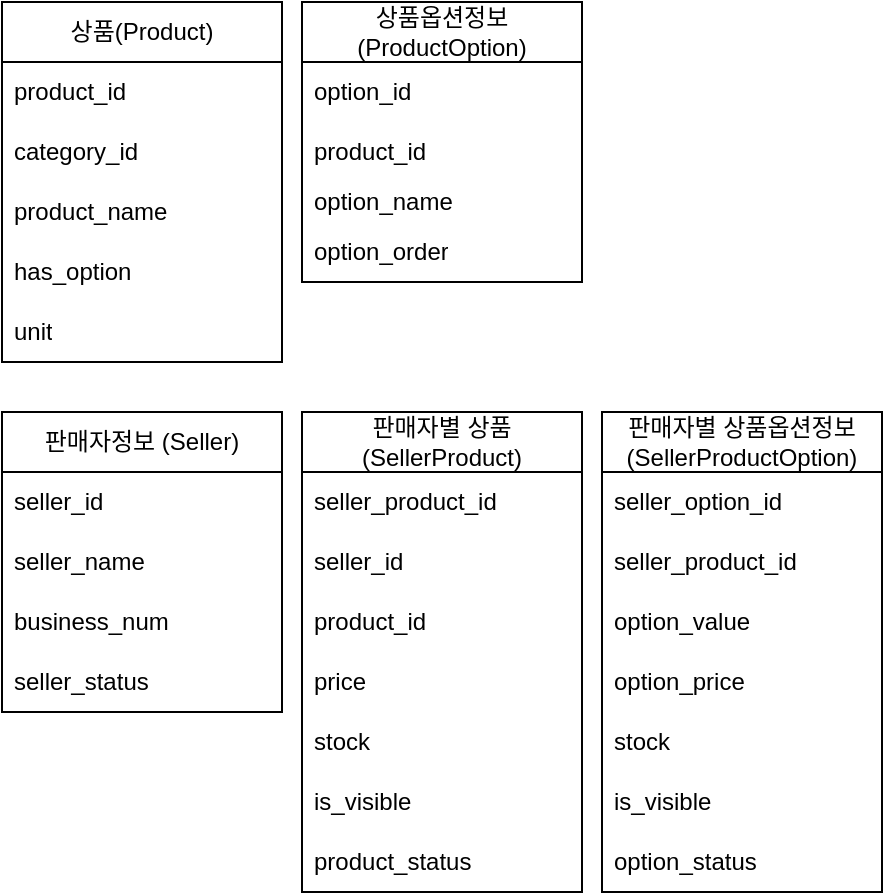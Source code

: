 <mxfile version="27.1.6">
  <diagram name="페이지-1" id="3QqJMFzeVuy2YJSXR4mk">
    <mxGraphModel dx="586" dy="1640" grid="1" gridSize="10" guides="1" tooltips="1" connect="1" arrows="1" fold="1" page="1" pageScale="1" pageWidth="827" pageHeight="1169" math="0" shadow="0">
      <root>
        <mxCell id="0" />
        <mxCell id="1" parent="0" />
        <mxCell id="OqtaBkinUxj2dNQTTDuu-4" value="상품(Product)" style="swimlane;fontStyle=0;childLayout=stackLayout;horizontal=1;startSize=30;horizontalStack=0;resizeParent=1;resizeParentMax=0;resizeLast=0;collapsible=1;marginBottom=0;whiteSpace=wrap;html=1;" vertex="1" parent="1">
          <mxGeometry x="150" y="100" width="140" height="180" as="geometry" />
        </mxCell>
        <mxCell id="OqtaBkinUxj2dNQTTDuu-5" value="product_id" style="text;strokeColor=none;fillColor=none;align=left;verticalAlign=middle;spacingLeft=4;spacingRight=4;overflow=hidden;points=[[0,0.5],[1,0.5]];portConstraint=eastwest;rotatable=0;whiteSpace=wrap;html=1;" vertex="1" parent="OqtaBkinUxj2dNQTTDuu-4">
          <mxGeometry y="30" width="140" height="30" as="geometry" />
        </mxCell>
        <mxCell id="OqtaBkinUxj2dNQTTDuu-7" value="category_id" style="text;strokeColor=none;fillColor=none;align=left;verticalAlign=middle;spacingLeft=4;spacingRight=4;overflow=hidden;points=[[0,0.5],[1,0.5]];portConstraint=eastwest;rotatable=0;whiteSpace=wrap;html=1;" vertex="1" parent="OqtaBkinUxj2dNQTTDuu-4">
          <mxGeometry y="60" width="140" height="30" as="geometry" />
        </mxCell>
        <mxCell id="OqtaBkinUxj2dNQTTDuu-6" value="product_name" style="text;strokeColor=none;fillColor=none;align=left;verticalAlign=middle;spacingLeft=4;spacingRight=4;overflow=hidden;points=[[0,0.5],[1,0.5]];portConstraint=eastwest;rotatable=0;whiteSpace=wrap;html=1;" vertex="1" parent="OqtaBkinUxj2dNQTTDuu-4">
          <mxGeometry y="90" width="140" height="30" as="geometry" />
        </mxCell>
        <mxCell id="OqtaBkinUxj2dNQTTDuu-30" value="has_option" style="text;strokeColor=none;fillColor=none;align=left;verticalAlign=middle;spacingLeft=4;spacingRight=4;overflow=hidden;points=[[0,0.5],[1,0.5]];portConstraint=eastwest;rotatable=0;whiteSpace=wrap;html=1;" vertex="1" parent="OqtaBkinUxj2dNQTTDuu-4">
          <mxGeometry y="120" width="140" height="30" as="geometry" />
        </mxCell>
        <mxCell id="OqtaBkinUxj2dNQTTDuu-29" value="unit" style="text;strokeColor=none;fillColor=none;align=left;verticalAlign=middle;spacingLeft=4;spacingRight=4;overflow=hidden;points=[[0,0.5],[1,0.5]];portConstraint=eastwest;rotatable=0;whiteSpace=wrap;html=1;" vertex="1" parent="OqtaBkinUxj2dNQTTDuu-4">
          <mxGeometry y="150" width="140" height="30" as="geometry" />
        </mxCell>
        <mxCell id="OqtaBkinUxj2dNQTTDuu-8" value="상품옵션정보(ProductOption)" style="swimlane;fontStyle=0;childLayout=stackLayout;horizontal=1;startSize=30;horizontalStack=0;resizeParent=1;resizeParentMax=0;resizeLast=0;collapsible=1;marginBottom=0;whiteSpace=wrap;html=1;" vertex="1" parent="1">
          <mxGeometry x="300" y="100" width="140" height="140" as="geometry" />
        </mxCell>
        <mxCell id="OqtaBkinUxj2dNQTTDuu-9" value="option_id" style="text;strokeColor=none;fillColor=none;align=left;verticalAlign=middle;spacingLeft=4;spacingRight=4;overflow=hidden;points=[[0,0.5],[1,0.5]];portConstraint=eastwest;rotatable=0;whiteSpace=wrap;html=1;" vertex="1" parent="OqtaBkinUxj2dNQTTDuu-8">
          <mxGeometry y="30" width="140" height="30" as="geometry" />
        </mxCell>
        <mxCell id="OqtaBkinUxj2dNQTTDuu-10" value="product_id" style="text;strokeColor=none;fillColor=none;align=left;verticalAlign=middle;spacingLeft=4;spacingRight=4;overflow=hidden;points=[[0,0.5],[1,0.5]];portConstraint=eastwest;rotatable=0;whiteSpace=wrap;html=1;" vertex="1" parent="OqtaBkinUxj2dNQTTDuu-8">
          <mxGeometry y="60" width="140" height="30" as="geometry" />
        </mxCell>
        <mxCell id="OqtaBkinUxj2dNQTTDuu-31" value="option_name" style="text;strokeColor=none;fillColor=none;align=left;verticalAlign=middle;spacingLeft=4;spacingRight=4;overflow=hidden;points=[[0,0.5],[1,0.5]];portConstraint=eastwest;rotatable=0;whiteSpace=wrap;html=1;" vertex="1" parent="OqtaBkinUxj2dNQTTDuu-8">
          <mxGeometry y="90" width="140" height="20" as="geometry" />
        </mxCell>
        <mxCell id="OqtaBkinUxj2dNQTTDuu-11" value="option_order" style="text;strokeColor=none;fillColor=none;align=left;verticalAlign=middle;spacingLeft=4;spacingRight=4;overflow=hidden;points=[[0,0.5],[1,0.5]];portConstraint=eastwest;rotatable=0;whiteSpace=wrap;html=1;" vertex="1" parent="OqtaBkinUxj2dNQTTDuu-8">
          <mxGeometry y="110" width="140" height="30" as="geometry" />
        </mxCell>
        <mxCell id="OqtaBkinUxj2dNQTTDuu-12" value="판매자별 상품(SellerProduct)" style="swimlane;fontStyle=0;childLayout=stackLayout;horizontal=1;startSize=30;horizontalStack=0;resizeParent=1;resizeParentMax=0;resizeLast=0;collapsible=1;marginBottom=0;whiteSpace=wrap;html=1;" vertex="1" parent="1">
          <mxGeometry x="300" y="305" width="140" height="240" as="geometry" />
        </mxCell>
        <mxCell id="OqtaBkinUxj2dNQTTDuu-13" value="seller_product_id" style="text;strokeColor=none;fillColor=none;align=left;verticalAlign=middle;spacingLeft=4;spacingRight=4;overflow=hidden;points=[[0,0.5],[1,0.5]];portConstraint=eastwest;rotatable=0;whiteSpace=wrap;html=1;" vertex="1" parent="OqtaBkinUxj2dNQTTDuu-12">
          <mxGeometry y="30" width="140" height="30" as="geometry" />
        </mxCell>
        <mxCell id="OqtaBkinUxj2dNQTTDuu-24" value="seller_id" style="text;strokeColor=none;fillColor=none;align=left;verticalAlign=middle;spacingLeft=4;spacingRight=4;overflow=hidden;points=[[0,0.5],[1,0.5]];portConstraint=eastwest;rotatable=0;whiteSpace=wrap;html=1;" vertex="1" parent="OqtaBkinUxj2dNQTTDuu-12">
          <mxGeometry y="60" width="140" height="30" as="geometry" />
        </mxCell>
        <mxCell id="OqtaBkinUxj2dNQTTDuu-14" value="product_id" style="text;strokeColor=none;fillColor=none;align=left;verticalAlign=middle;spacingLeft=4;spacingRight=4;overflow=hidden;points=[[0,0.5],[1,0.5]];portConstraint=eastwest;rotatable=0;whiteSpace=wrap;html=1;" vertex="1" parent="OqtaBkinUxj2dNQTTDuu-12">
          <mxGeometry y="90" width="140" height="30" as="geometry" />
        </mxCell>
        <mxCell id="OqtaBkinUxj2dNQTTDuu-15" value="price" style="text;strokeColor=none;fillColor=none;align=left;verticalAlign=middle;spacingLeft=4;spacingRight=4;overflow=hidden;points=[[0,0.5],[1,0.5]];portConstraint=eastwest;rotatable=0;whiteSpace=wrap;html=1;" vertex="1" parent="OqtaBkinUxj2dNQTTDuu-12">
          <mxGeometry y="120" width="140" height="30" as="geometry" />
        </mxCell>
        <mxCell id="OqtaBkinUxj2dNQTTDuu-33" value="stock" style="text;strokeColor=none;fillColor=none;align=left;verticalAlign=middle;spacingLeft=4;spacingRight=4;overflow=hidden;points=[[0,0.5],[1,0.5]];portConstraint=eastwest;rotatable=0;whiteSpace=wrap;html=1;" vertex="1" parent="OqtaBkinUxj2dNQTTDuu-12">
          <mxGeometry y="150" width="140" height="30" as="geometry" />
        </mxCell>
        <mxCell id="OqtaBkinUxj2dNQTTDuu-34" value="is_visible" style="text;strokeColor=none;fillColor=none;align=left;verticalAlign=middle;spacingLeft=4;spacingRight=4;overflow=hidden;points=[[0,0.5],[1,0.5]];portConstraint=eastwest;rotatable=0;whiteSpace=wrap;html=1;" vertex="1" parent="OqtaBkinUxj2dNQTTDuu-12">
          <mxGeometry y="180" width="140" height="30" as="geometry" />
        </mxCell>
        <mxCell id="OqtaBkinUxj2dNQTTDuu-35" value="product_&lt;span style=&quot;background-color: transparent; color: light-dark(rgb(0, 0, 0), rgb(255, 255, 255));&quot;&gt;status&lt;/span&gt;" style="text;strokeColor=none;fillColor=none;align=left;verticalAlign=middle;spacingLeft=4;spacingRight=4;overflow=hidden;points=[[0,0.5],[1,0.5]];portConstraint=eastwest;rotatable=0;whiteSpace=wrap;html=1;" vertex="1" parent="OqtaBkinUxj2dNQTTDuu-12">
          <mxGeometry y="210" width="140" height="30" as="geometry" />
        </mxCell>
        <mxCell id="OqtaBkinUxj2dNQTTDuu-16" value="판매자별 상품옵션정보(SellerProductOption)" style="swimlane;fontStyle=0;childLayout=stackLayout;horizontal=1;startSize=30;horizontalStack=0;resizeParent=1;resizeParentMax=0;resizeLast=0;collapsible=1;marginBottom=0;whiteSpace=wrap;html=1;" vertex="1" parent="1">
          <mxGeometry x="450" y="305" width="140" height="240" as="geometry" />
        </mxCell>
        <mxCell id="OqtaBkinUxj2dNQTTDuu-17" value="seller_option_id" style="text;strokeColor=none;fillColor=none;align=left;verticalAlign=middle;spacingLeft=4;spacingRight=4;overflow=hidden;points=[[0,0.5],[1,0.5]];portConstraint=eastwest;rotatable=0;whiteSpace=wrap;html=1;" vertex="1" parent="OqtaBkinUxj2dNQTTDuu-16">
          <mxGeometry y="30" width="140" height="30" as="geometry" />
        </mxCell>
        <mxCell id="OqtaBkinUxj2dNQTTDuu-18" value="seller_product_id" style="text;strokeColor=none;fillColor=none;align=left;verticalAlign=middle;spacingLeft=4;spacingRight=4;overflow=hidden;points=[[0,0.5],[1,0.5]];portConstraint=eastwest;rotatable=0;whiteSpace=wrap;html=1;" vertex="1" parent="OqtaBkinUxj2dNQTTDuu-16">
          <mxGeometry y="60" width="140" height="30" as="geometry" />
        </mxCell>
        <mxCell id="OqtaBkinUxj2dNQTTDuu-19" value="option_value" style="text;strokeColor=none;fillColor=none;align=left;verticalAlign=middle;spacingLeft=4;spacingRight=4;overflow=hidden;points=[[0,0.5],[1,0.5]];portConstraint=eastwest;rotatable=0;whiteSpace=wrap;html=1;" vertex="1" parent="OqtaBkinUxj2dNQTTDuu-16">
          <mxGeometry y="90" width="140" height="30" as="geometry" />
        </mxCell>
        <mxCell id="OqtaBkinUxj2dNQTTDuu-25" value="option_price" style="text;strokeColor=none;fillColor=none;align=left;verticalAlign=middle;spacingLeft=4;spacingRight=4;overflow=hidden;points=[[0,0.5],[1,0.5]];portConstraint=eastwest;rotatable=0;whiteSpace=wrap;html=1;" vertex="1" parent="OqtaBkinUxj2dNQTTDuu-16">
          <mxGeometry y="120" width="140" height="30" as="geometry" />
        </mxCell>
        <mxCell id="OqtaBkinUxj2dNQTTDuu-37" value="stock" style="text;strokeColor=none;fillColor=none;align=left;verticalAlign=middle;spacingLeft=4;spacingRight=4;overflow=hidden;points=[[0,0.5],[1,0.5]];portConstraint=eastwest;rotatable=0;whiteSpace=wrap;html=1;" vertex="1" parent="OqtaBkinUxj2dNQTTDuu-16">
          <mxGeometry y="150" width="140" height="30" as="geometry" />
        </mxCell>
        <mxCell id="OqtaBkinUxj2dNQTTDuu-38" value="is_visible" style="text;strokeColor=none;fillColor=none;align=left;verticalAlign=middle;spacingLeft=4;spacingRight=4;overflow=hidden;points=[[0,0.5],[1,0.5]];portConstraint=eastwest;rotatable=0;whiteSpace=wrap;html=1;" vertex="1" parent="OqtaBkinUxj2dNQTTDuu-16">
          <mxGeometry y="180" width="140" height="30" as="geometry" />
        </mxCell>
        <mxCell id="OqtaBkinUxj2dNQTTDuu-36" value="option_&lt;span style=&quot;background-color: transparent; color: light-dark(rgb(0, 0, 0), rgb(255, 255, 255));&quot;&gt;status&lt;/span&gt;" style="text;strokeColor=none;fillColor=none;align=left;verticalAlign=middle;spacingLeft=4;spacingRight=4;overflow=hidden;points=[[0,0.5],[1,0.5]];portConstraint=eastwest;rotatable=0;whiteSpace=wrap;html=1;" vertex="1" parent="OqtaBkinUxj2dNQTTDuu-16">
          <mxGeometry y="210" width="140" height="30" as="geometry" />
        </mxCell>
        <mxCell id="OqtaBkinUxj2dNQTTDuu-20" value="판매자정보 (Seller)" style="swimlane;fontStyle=0;childLayout=stackLayout;horizontal=1;startSize=30;horizontalStack=0;resizeParent=1;resizeParentMax=0;resizeLast=0;collapsible=1;marginBottom=0;whiteSpace=wrap;html=1;" vertex="1" parent="1">
          <mxGeometry x="150" y="305" width="140" height="150" as="geometry" />
        </mxCell>
        <mxCell id="OqtaBkinUxj2dNQTTDuu-21" value="seller_id" style="text;strokeColor=none;fillColor=none;align=left;verticalAlign=middle;spacingLeft=4;spacingRight=4;overflow=hidden;points=[[0,0.5],[1,0.5]];portConstraint=eastwest;rotatable=0;whiteSpace=wrap;html=1;" vertex="1" parent="OqtaBkinUxj2dNQTTDuu-20">
          <mxGeometry y="30" width="140" height="30" as="geometry" />
        </mxCell>
        <mxCell id="OqtaBkinUxj2dNQTTDuu-22" value="seller_name" style="text;strokeColor=none;fillColor=none;align=left;verticalAlign=middle;spacingLeft=4;spacingRight=4;overflow=hidden;points=[[0,0.5],[1,0.5]];portConstraint=eastwest;rotatable=0;whiteSpace=wrap;html=1;" vertex="1" parent="OqtaBkinUxj2dNQTTDuu-20">
          <mxGeometry y="60" width="140" height="30" as="geometry" />
        </mxCell>
        <mxCell id="OqtaBkinUxj2dNQTTDuu-23" value="business_num" style="text;strokeColor=none;fillColor=none;align=left;verticalAlign=middle;spacingLeft=4;spacingRight=4;overflow=hidden;points=[[0,0.5],[1,0.5]];portConstraint=eastwest;rotatable=0;whiteSpace=wrap;html=1;" vertex="1" parent="OqtaBkinUxj2dNQTTDuu-20">
          <mxGeometry y="90" width="140" height="30" as="geometry" />
        </mxCell>
        <mxCell id="OqtaBkinUxj2dNQTTDuu-32" value="seller_status" style="text;strokeColor=none;fillColor=none;align=left;verticalAlign=middle;spacingLeft=4;spacingRight=4;overflow=hidden;points=[[0,0.5],[1,0.5]];portConstraint=eastwest;rotatable=0;whiteSpace=wrap;html=1;" vertex="1" parent="OqtaBkinUxj2dNQTTDuu-20">
          <mxGeometry y="120" width="140" height="30" as="geometry" />
        </mxCell>
      </root>
    </mxGraphModel>
  </diagram>
</mxfile>
